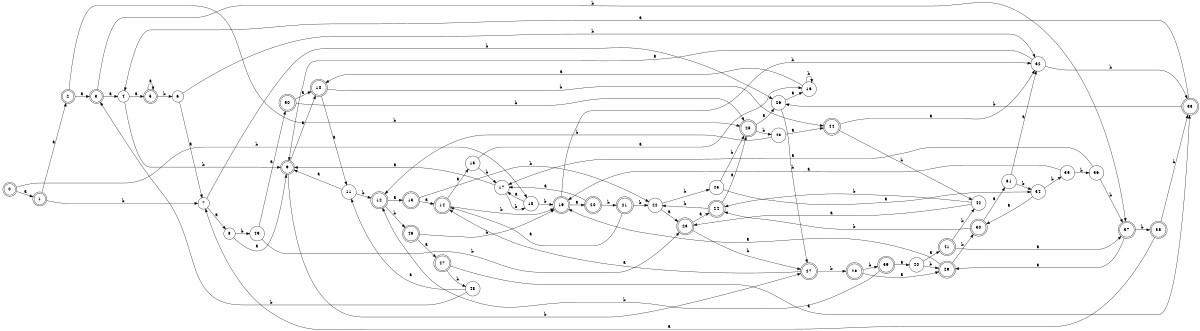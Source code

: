 digraph n41_3 {
__start0 [label="" shape="none"];

rankdir=LR;
size="8,5";

s0 [style="rounded,filled", color="black", fillcolor="white" shape="doublecircle", label="0"];
s1 [style="rounded,filled", color="black", fillcolor="white" shape="doublecircle", label="1"];
s2 [style="rounded,filled", color="black", fillcolor="white" shape="doublecircle", label="2"];
s3 [style="rounded,filled", color="black", fillcolor="white" shape="doublecircle", label="3"];
s4 [style="filled", color="black", fillcolor="white" shape="circle", label="4"];
s5 [style="rounded,filled", color="black", fillcolor="white" shape="doublecircle", label="5"];
s6 [style="filled", color="black", fillcolor="white" shape="circle", label="6"];
s7 [style="filled", color="black", fillcolor="white" shape="circle", label="7"];
s8 [style="filled", color="black", fillcolor="white" shape="circle", label="8"];
s9 [style="rounded,filled", color="black", fillcolor="white" shape="doublecircle", label="9"];
s10 [style="rounded,filled", color="black", fillcolor="white" shape="doublecircle", label="10"];
s11 [style="filled", color="black", fillcolor="white" shape="circle", label="11"];
s12 [style="rounded,filled", color="black", fillcolor="white" shape="doublecircle", label="12"];
s13 [style="rounded,filled", color="black", fillcolor="white" shape="doublecircle", label="13"];
s14 [style="rounded,filled", color="black", fillcolor="white" shape="doublecircle", label="14"];
s15 [style="filled", color="black", fillcolor="white" shape="circle", label="15"];
s16 [style="filled", color="black", fillcolor="white" shape="circle", label="16"];
s17 [style="filled", color="black", fillcolor="white" shape="circle", label="17"];
s18 [style="filled", color="black", fillcolor="white" shape="circle", label="18"];
s19 [style="rounded,filled", color="black", fillcolor="white" shape="doublecircle", label="19"];
s20 [style="rounded,filled", color="black", fillcolor="white" shape="doublecircle", label="20"];
s21 [style="rounded,filled", color="black", fillcolor="white" shape="doublecircle", label="21"];
s22 [style="filled", color="black", fillcolor="white" shape="circle", label="22"];
s23 [style="rounded,filled", color="black", fillcolor="white" shape="doublecircle", label="23"];
s24 [style="rounded,filled", color="black", fillcolor="white" shape="doublecircle", label="24"];
s25 [style="rounded,filled", color="black", fillcolor="white" shape="doublecircle", label="25"];
s26 [style="filled", color="black", fillcolor="white" shape="circle", label="26"];
s27 [style="rounded,filled", color="black", fillcolor="white" shape="doublecircle", label="27"];
s28 [style="rounded,filled", color="black", fillcolor="white" shape="doublecircle", label="28"];
s29 [style="rounded,filled", color="black", fillcolor="white" shape="doublecircle", label="29"];
s30 [style="rounded,filled", color="black", fillcolor="white" shape="doublecircle", label="30"];
s31 [style="filled", color="black", fillcolor="white" shape="circle", label="31"];
s32 [style="filled", color="black", fillcolor="white" shape="circle", label="32"];
s33 [style="rounded,filled", color="black", fillcolor="white" shape="doublecircle", label="33"];
s34 [style="filled", color="black", fillcolor="white" shape="circle", label="34"];
s35 [style="filled", color="black", fillcolor="white" shape="circle", label="35"];
s36 [style="filled", color="black", fillcolor="white" shape="circle", label="36"];
s37 [style="rounded,filled", color="black", fillcolor="white" shape="doublecircle", label="37"];
s38 [style="rounded,filled", color="black", fillcolor="white" shape="doublecircle", label="38"];
s39 [style="rounded,filled", color="black", fillcolor="white" shape="doublecircle", label="39"];
s40 [style="filled", color="black", fillcolor="white" shape="circle", label="40"];
s41 [style="rounded,filled", color="black", fillcolor="white" shape="doublecircle", label="41"];
s42 [style="filled", color="black", fillcolor="white" shape="circle", label="42"];
s43 [style="filled", color="black", fillcolor="white" shape="circle", label="43"];
s44 [style="rounded,filled", color="black", fillcolor="white" shape="doublecircle", label="44"];
s45 [style="filled", color="black", fillcolor="white" shape="circle", label="45"];
s46 [style="rounded,filled", color="black", fillcolor="white" shape="doublecircle", label="46"];
s47 [style="rounded,filled", color="black", fillcolor="white" shape="doublecircle", label="47"];
s48 [style="filled", color="black", fillcolor="white" shape="circle", label="48"];
s49 [style="filled", color="black", fillcolor="white" shape="circle", label="49"];
s50 [style="rounded,filled", color="black", fillcolor="white" shape="doublecircle", label="50"];
s0 -> s1 [label="a"];
s0 -> s18 [label="b"];
s1 -> s2 [label="a"];
s1 -> s7 [label="b"];
s2 -> s3 [label="a"];
s2 -> s25 [label="b"];
s3 -> s4 [label="a"];
s3 -> s37 [label="b"];
s4 -> s5 [label="a"];
s4 -> s9 [label="b"];
s5 -> s5 [label="a"];
s5 -> s6 [label="b"];
s6 -> s7 [label="a"];
s6 -> s32 [label="b"];
s7 -> s8 [label="a"];
s7 -> s26 [label="b"];
s8 -> s9 [label="a"];
s8 -> s49 [label="b"];
s9 -> s10 [label="a"];
s9 -> s27 [label="b"];
s10 -> s11 [label="a"];
s10 -> s44 [label="b"];
s11 -> s9 [label="a"];
s11 -> s12 [label="b"];
s12 -> s13 [label="a"];
s12 -> s46 [label="b"];
s13 -> s14 [label="a"];
s13 -> s22 [label="b"];
s14 -> s15 [label="a"];
s14 -> s19 [label="b"];
s15 -> s16 [label="a"];
s15 -> s17 [label="b"];
s16 -> s10 [label="a"];
s16 -> s16 [label="b"];
s17 -> s9 [label="a"];
s17 -> s18 [label="b"];
s18 -> s17 [label="a"];
s18 -> s19 [label="b"];
s19 -> s20 [label="a"];
s19 -> s32 [label="b"];
s20 -> s17 [label="a"];
s20 -> s21 [label="b"];
s21 -> s14 [label="a"];
s21 -> s22 [label="b"];
s22 -> s23 [label="a"];
s22 -> s45 [label="b"];
s23 -> s24 [label="a"];
s23 -> s27 [label="b"];
s24 -> s25 [label="a"];
s24 -> s22 [label="b"];
s25 -> s26 [label="a"];
s25 -> s43 [label="b"];
s26 -> s16 [label="a"];
s26 -> s27 [label="b"];
s27 -> s14 [label="a"];
s27 -> s28 [label="b"];
s28 -> s29 [label="a"];
s28 -> s39 [label="b"];
s29 -> s19 [label="a"];
s29 -> s30 [label="b"];
s30 -> s31 [label="a"];
s30 -> s24 [label="b"];
s31 -> s32 [label="a"];
s31 -> s34 [label="b"];
s32 -> s9 [label="a"];
s32 -> s33 [label="b"];
s33 -> s4 [label="a"];
s33 -> s26 [label="b"];
s34 -> s30 [label="a"];
s34 -> s35 [label="b"];
s35 -> s19 [label="a"];
s35 -> s36 [label="b"];
s36 -> s17 [label="a"];
s36 -> s37 [label="b"];
s37 -> s29 [label="a"];
s37 -> s38 [label="b"];
s38 -> s7 [label="a"];
s38 -> s33 [label="b"];
s39 -> s40 [label="a"];
s39 -> s12 [label="b"];
s40 -> s41 [label="a"];
s40 -> s29 [label="b"];
s41 -> s37 [label="a"];
s41 -> s42 [label="b"];
s42 -> s23 [label="a"];
s42 -> s24 [label="b"];
s43 -> s44 [label="a"];
s43 -> s12 [label="b"];
s44 -> s32 [label="a"];
s44 -> s42 [label="b"];
s45 -> s34 [label="a"];
s45 -> s25 [label="b"];
s46 -> s47 [label="a"];
s46 -> s19 [label="b"];
s47 -> s33 [label="a"];
s47 -> s48 [label="b"];
s48 -> s11 [label="a"];
s48 -> s3 [label="b"];
s49 -> s50 [label="a"];
s49 -> s23 [label="b"];
s50 -> s10 [label="a"];
s50 -> s25 [label="b"];

}